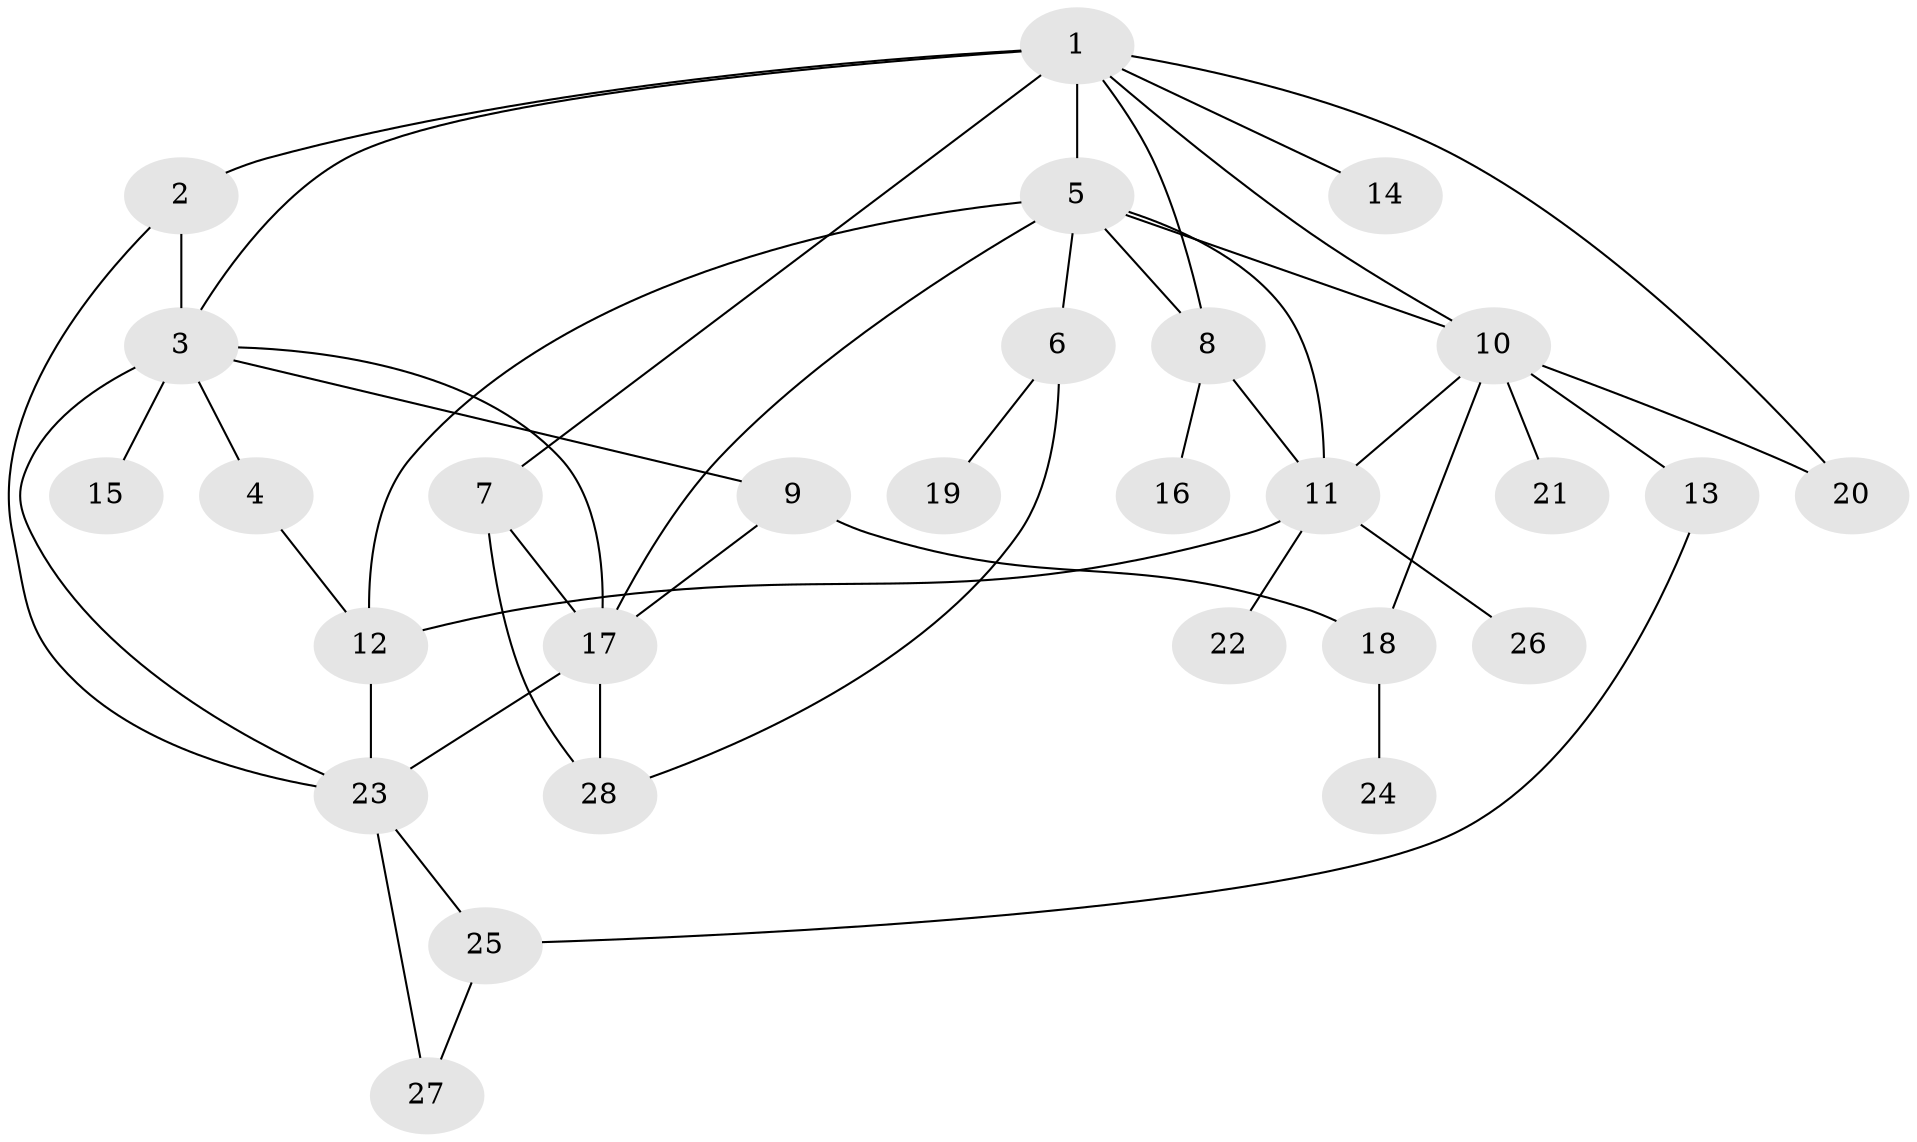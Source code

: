 // original degree distribution, {5: 0.06666666666666667, 4: 0.14444444444444443, 3: 0.2, 10: 0.011111111111111112, 2: 0.3, 7: 0.011111111111111112, 1: 0.25555555555555554, 6: 0.011111111111111112}
// Generated by graph-tools (version 1.1) at 2025/48/03/04/25 22:48:45]
// undirected, 28 vertices, 46 edges
graph export_dot {
  node [color=gray90,style=filled];
  1;
  2;
  3;
  4;
  5;
  6;
  7;
  8;
  9;
  10;
  11;
  12;
  13;
  14;
  15;
  16;
  17;
  18;
  19;
  20;
  21;
  22;
  23;
  24;
  25;
  26;
  27;
  28;
  1 -- 2 [weight=1.0];
  1 -- 3 [weight=1.0];
  1 -- 5 [weight=2.0];
  1 -- 7 [weight=1.0];
  1 -- 8 [weight=1.0];
  1 -- 10 [weight=1.0];
  1 -- 14 [weight=1.0];
  1 -- 20 [weight=1.0];
  2 -- 3 [weight=2.0];
  2 -- 23 [weight=1.0];
  3 -- 4 [weight=1.0];
  3 -- 9 [weight=1.0];
  3 -- 15 [weight=2.0];
  3 -- 17 [weight=1.0];
  3 -- 23 [weight=1.0];
  4 -- 12 [weight=1.0];
  5 -- 6 [weight=1.0];
  5 -- 8 [weight=1.0];
  5 -- 10 [weight=1.0];
  5 -- 11 [weight=1.0];
  5 -- 12 [weight=1.0];
  5 -- 17 [weight=1.0];
  6 -- 19 [weight=1.0];
  6 -- 28 [weight=1.0];
  7 -- 17 [weight=1.0];
  7 -- 28 [weight=1.0];
  8 -- 11 [weight=3.0];
  8 -- 16 [weight=1.0];
  9 -- 17 [weight=1.0];
  9 -- 18 [weight=1.0];
  10 -- 11 [weight=1.0];
  10 -- 13 [weight=2.0];
  10 -- 18 [weight=2.0];
  10 -- 20 [weight=2.0];
  10 -- 21 [weight=1.0];
  11 -- 12 [weight=2.0];
  11 -- 22 [weight=1.0];
  11 -- 26 [weight=2.0];
  12 -- 23 [weight=1.0];
  13 -- 25 [weight=1.0];
  17 -- 23 [weight=1.0];
  17 -- 28 [weight=1.0];
  18 -- 24 [weight=1.0];
  23 -- 25 [weight=1.0];
  23 -- 27 [weight=1.0];
  25 -- 27 [weight=1.0];
}
